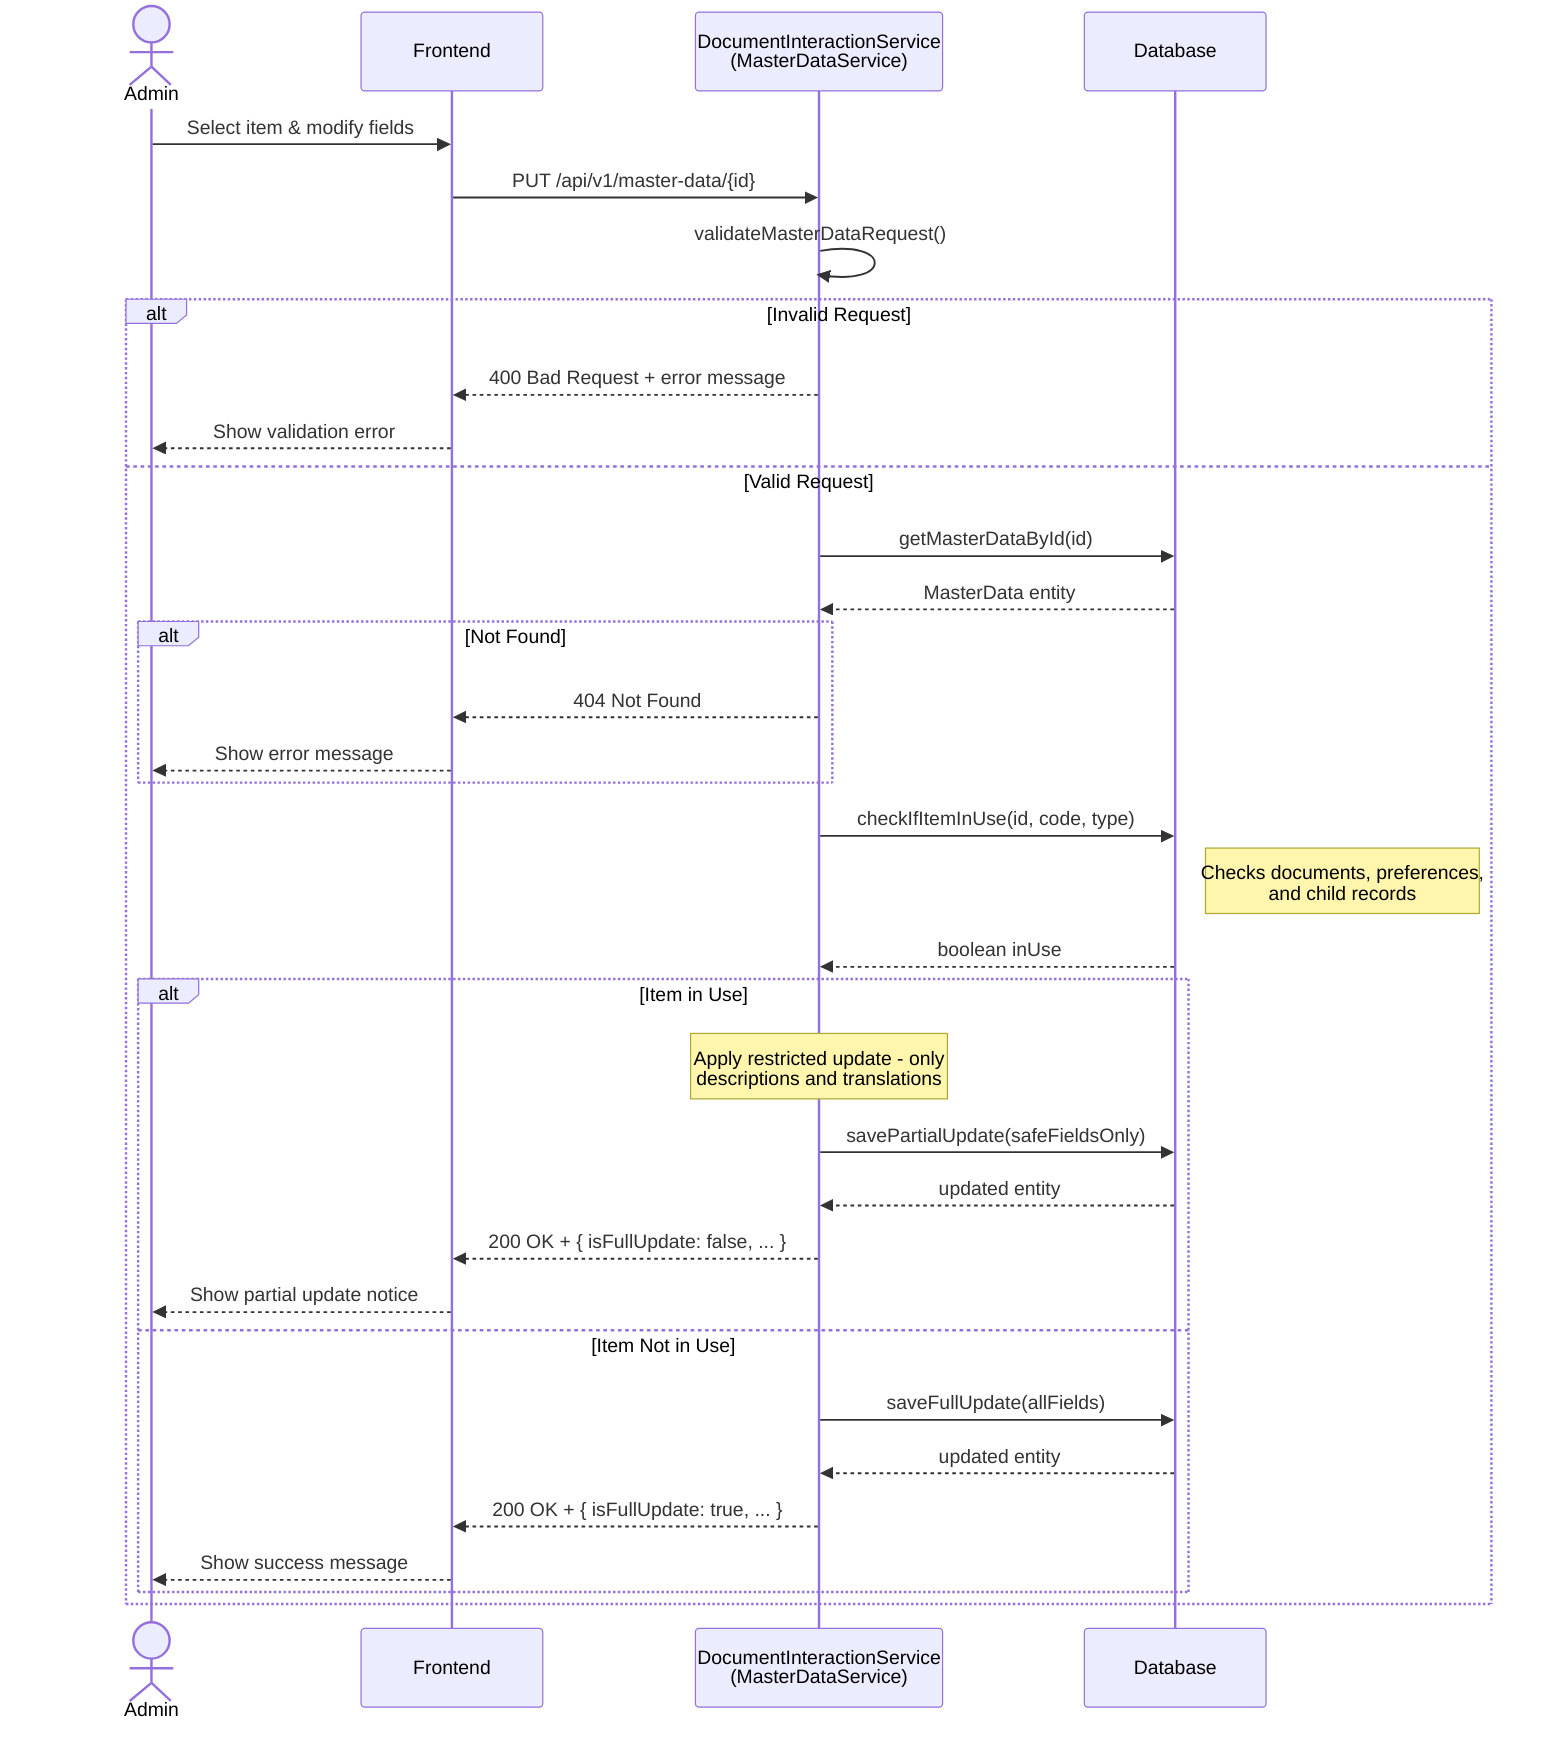sequenceDiagram
    actor Admin
    participant FE as Frontend
    participant MDS as DocumentInteractionService<br>(MasterDataService)
    participant DB as Database

    Admin->>FE: Select item & modify fields
    FE->>MDS: PUT /api/v1/master-data/{id}

    MDS->>MDS: validateMasterDataRequest()

    alt Invalid Request
        MDS-->>FE: 400 Bad Request + error message
        FE-->>Admin: Show validation error
    else Valid Request
        MDS->>DB: getMasterDataById(id)
        DB-->>MDS: MasterData entity

        alt Not Found
            MDS-->>FE: 404 Not Found
            FE-->>Admin: Show error message
        end

        MDS->>DB: checkIfItemInUse(id, code, type)
        Note right of DB: Checks documents, preferences,<br>and child records
        DB-->>MDS: boolean inUse

        alt Item in Use
            Note over MDS: Apply restricted update - only<br>descriptions and translations
            MDS->>DB: savePartialUpdate(safeFieldsOnly)
            DB-->>MDS: updated entity

            MDS-->>FE: 200 OK + { isFullUpdate: false, ... }
            FE-->>Admin: Show partial update notice
        else Item Not in Use
            MDS->>DB: saveFullUpdate(allFields)
            DB-->>MDS: updated entity

            MDS-->>FE: 200 OK + { isFullUpdate: true, ... }
            FE-->>Admin: Show success message
        end
    end